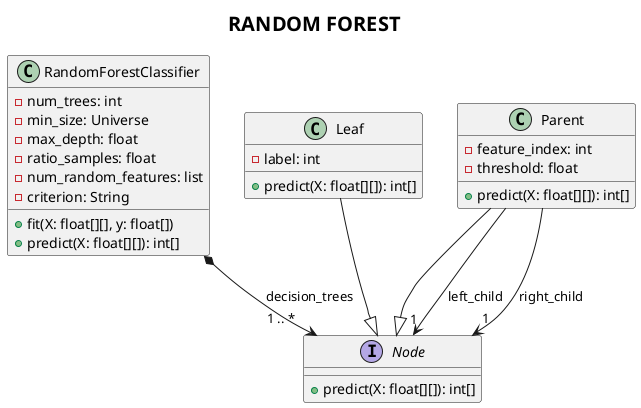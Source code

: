 @startuml Diagrama Practica

title RANDOM FOREST
skinparam titleFontStyle bold
skinparam titleFontSize 20

class RandomForestClassifier {
    -num_trees: int
    -min_size: Universe
    -max_depth: float
    -ratio_samples: float
    -num_random_features: list
    -criterion: String

    +fit(X: float[][], y: float[])
    +predict(X: float[][]): int[]
}

interface Node {
    +predict(X: float[][]): int[]
}

class Leaf {
    -label: int

    +predict(X: float[][]): int[]
}

class Parent {
    -feature_index: int
    -threshold: float

    +predict(X: float[][]): int[]
}

RandomForestClassifier *-->"1 .. * " Node: decision_trees
Leaf --|> Node
Parent --|> Node
Parent -->"1" Node: left_child
Parent -->"1" Node: right_child

@enduml
